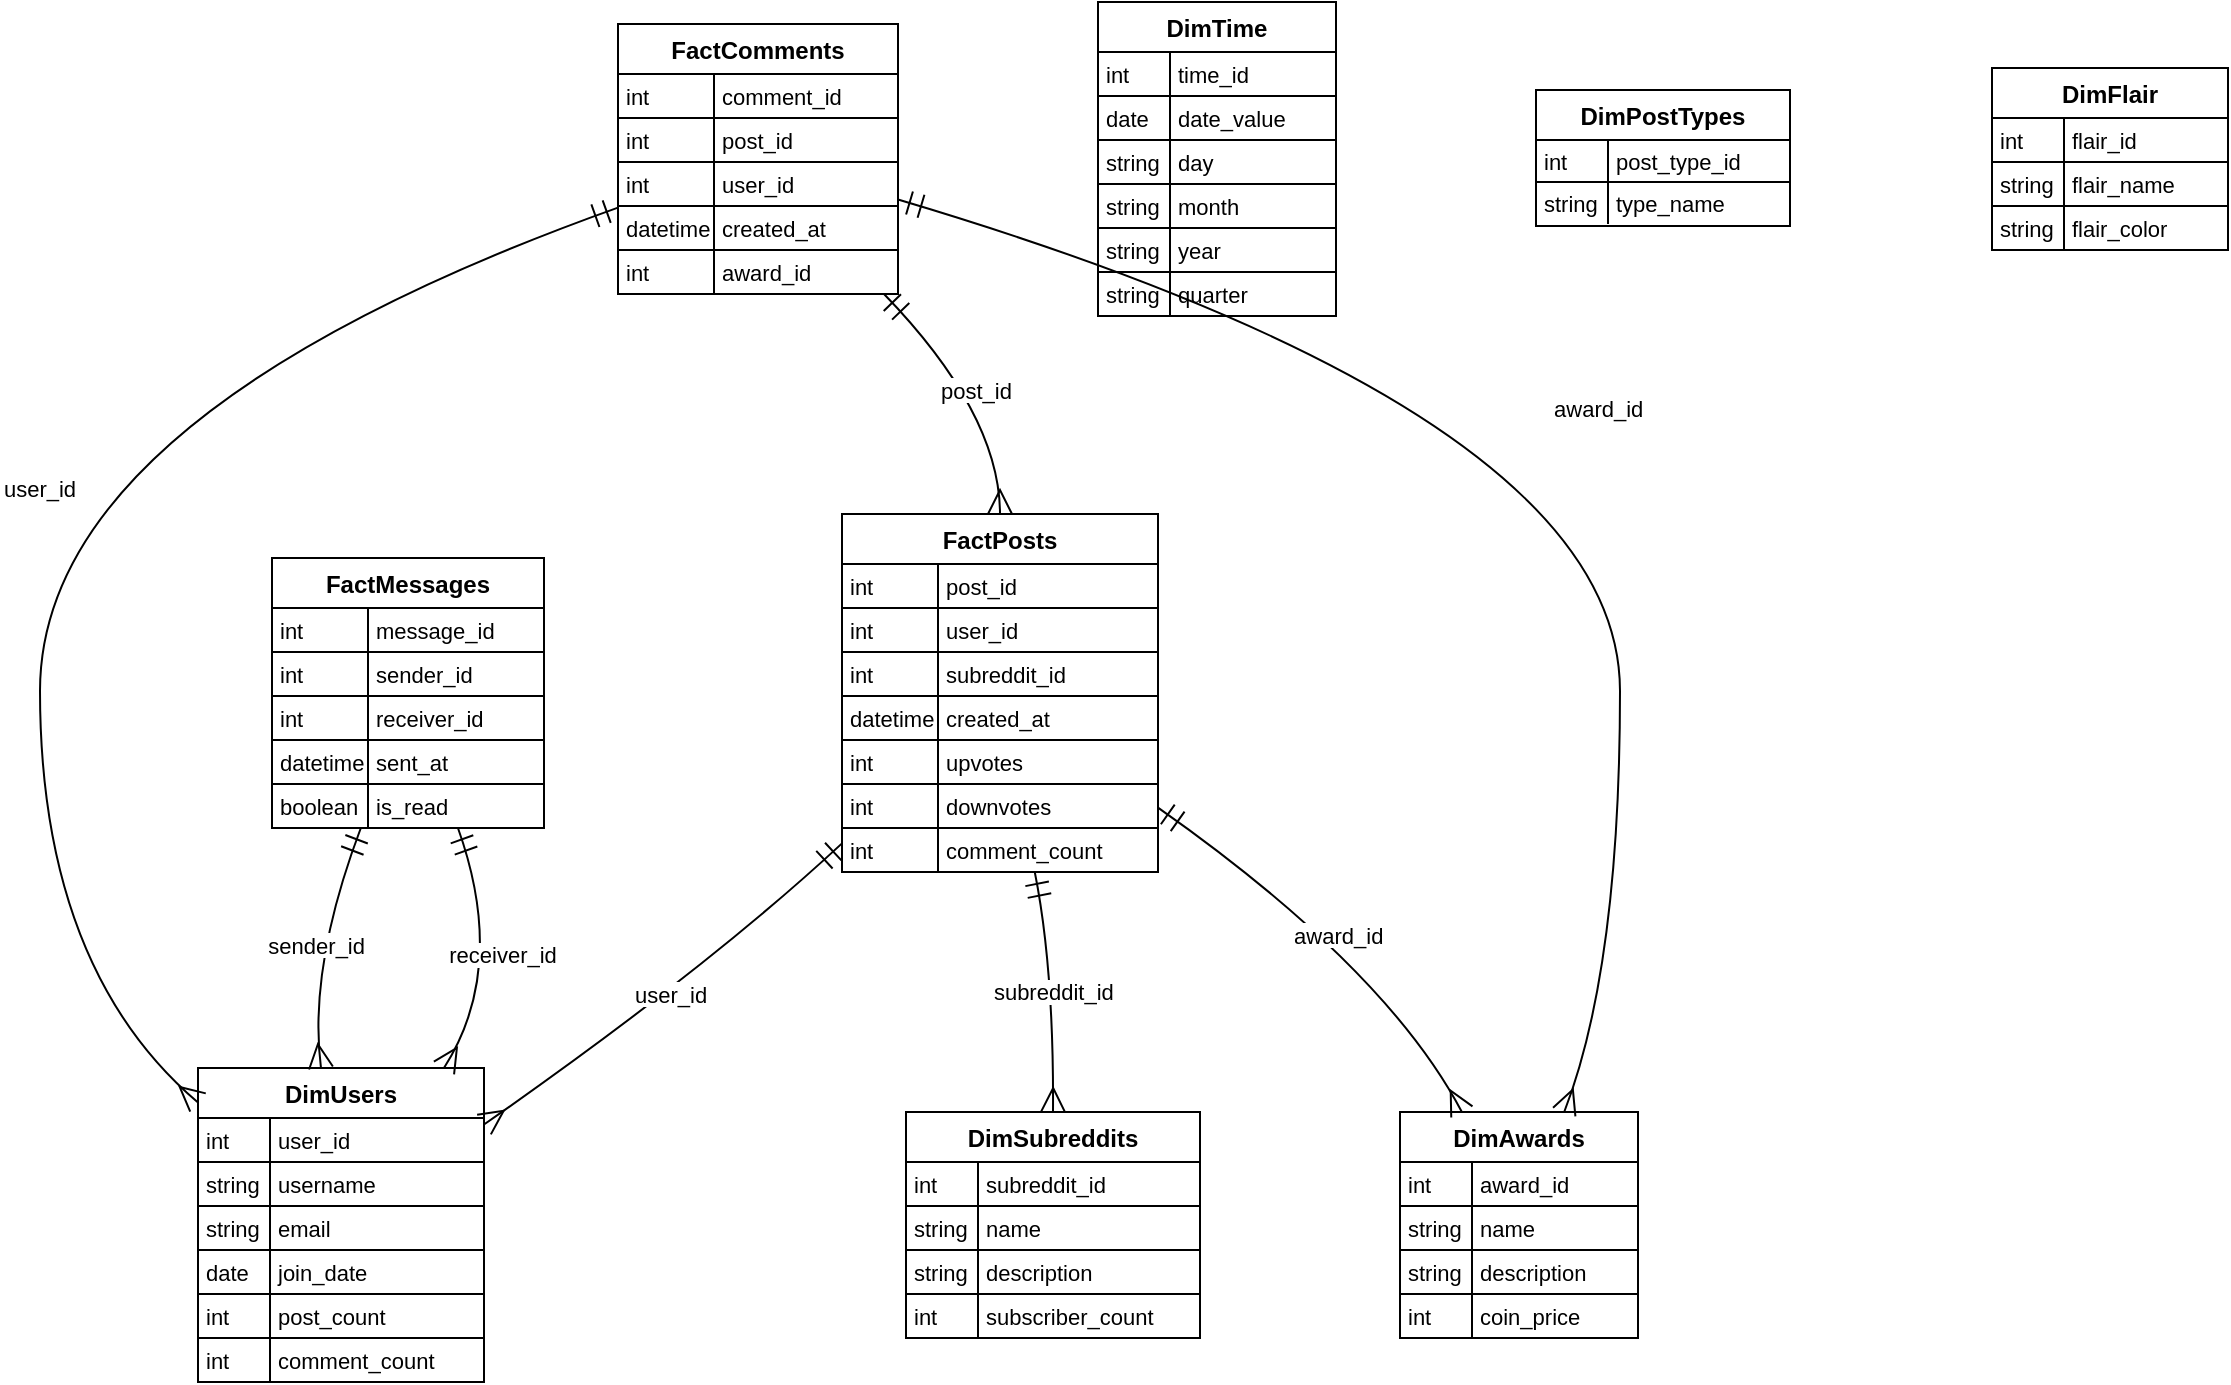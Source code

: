 <mxfile version="24.7.17">
  <diagram name="Page-1" id="fTfZaMciG06bFJsiuwcQ">
    <mxGraphModel dx="2238" dy="1005" grid="1" gridSize="10" guides="1" tooltips="1" connect="1" arrows="1" fold="1" page="1" pageScale="1" pageWidth="850" pageHeight="1100" math="0" shadow="0">
      <root>
        <mxCell id="0" />
        <mxCell id="1" parent="0" />
        <mxCell id="lWV6CRHEqDXHxuD6eHE_-103" value="FactPosts" style="shape=table;startSize=25;container=1;collapsible=0;childLayout=tableLayout;fixedRows=1;rowLines=1;fontStyle=1;align=center;resizeLast=1;" parent="1" vertex="1">
          <mxGeometry x="421" y="276" width="158" height="179" as="geometry" />
        </mxCell>
        <mxCell id="lWV6CRHEqDXHxuD6eHE_-104" style="shape=tableRow;horizontal=0;startSize=0;swimlaneHead=0;swimlaneBody=0;fillColor=none;collapsible=0;dropTarget=0;points=[[0,0.5],[1,0.5]];portConstraint=eastwest;top=0;left=0;right=0;bottom=0;" parent="lWV6CRHEqDXHxuD6eHE_-103" vertex="1">
          <mxGeometry y="25" width="158" height="22" as="geometry" />
        </mxCell>
        <mxCell id="lWV6CRHEqDXHxuD6eHE_-105" value="int" style="shape=partialRectangle;connectable=0;fillColor=none;top=0;left=0;bottom=0;right=0;align=left;spacingLeft=2;overflow=hidden;fontSize=11;" parent="lWV6CRHEqDXHxuD6eHE_-104" vertex="1">
          <mxGeometry width="48" height="22" as="geometry">
            <mxRectangle width="48" height="22" as="alternateBounds" />
          </mxGeometry>
        </mxCell>
        <mxCell id="lWV6CRHEqDXHxuD6eHE_-106" value="post_id" style="shape=partialRectangle;connectable=0;fillColor=none;top=0;left=0;bottom=0;right=0;align=left;spacingLeft=2;overflow=hidden;fontSize=11;" parent="lWV6CRHEqDXHxuD6eHE_-104" vertex="1">
          <mxGeometry x="48" width="110" height="22" as="geometry">
            <mxRectangle width="110" height="22" as="alternateBounds" />
          </mxGeometry>
        </mxCell>
        <mxCell id="lWV6CRHEqDXHxuD6eHE_-107" style="shape=tableRow;horizontal=0;startSize=0;swimlaneHead=0;swimlaneBody=0;fillColor=none;collapsible=0;dropTarget=0;points=[[0,0.5],[1,0.5]];portConstraint=eastwest;top=0;left=0;right=0;bottom=0;" parent="lWV6CRHEqDXHxuD6eHE_-103" vertex="1">
          <mxGeometry y="47" width="158" height="22" as="geometry" />
        </mxCell>
        <mxCell id="lWV6CRHEqDXHxuD6eHE_-108" value="int" style="shape=partialRectangle;connectable=0;fillColor=none;top=0;left=0;bottom=0;right=0;align=left;spacingLeft=2;overflow=hidden;fontSize=11;" parent="lWV6CRHEqDXHxuD6eHE_-107" vertex="1">
          <mxGeometry width="48" height="22" as="geometry">
            <mxRectangle width="48" height="22" as="alternateBounds" />
          </mxGeometry>
        </mxCell>
        <mxCell id="lWV6CRHEqDXHxuD6eHE_-109" value="user_id" style="shape=partialRectangle;connectable=0;fillColor=none;top=0;left=0;bottom=0;right=0;align=left;spacingLeft=2;overflow=hidden;fontSize=11;" parent="lWV6CRHEqDXHxuD6eHE_-107" vertex="1">
          <mxGeometry x="48" width="110" height="22" as="geometry">
            <mxRectangle width="110" height="22" as="alternateBounds" />
          </mxGeometry>
        </mxCell>
        <mxCell id="lWV6CRHEqDXHxuD6eHE_-110" style="shape=tableRow;horizontal=0;startSize=0;swimlaneHead=0;swimlaneBody=0;fillColor=none;collapsible=0;dropTarget=0;points=[[0,0.5],[1,0.5]];portConstraint=eastwest;top=0;left=0;right=0;bottom=0;" parent="lWV6CRHEqDXHxuD6eHE_-103" vertex="1">
          <mxGeometry y="69" width="158" height="22" as="geometry" />
        </mxCell>
        <mxCell id="lWV6CRHEqDXHxuD6eHE_-111" value="int" style="shape=partialRectangle;connectable=0;fillColor=none;top=0;left=0;bottom=0;right=0;align=left;spacingLeft=2;overflow=hidden;fontSize=11;" parent="lWV6CRHEqDXHxuD6eHE_-110" vertex="1">
          <mxGeometry width="48" height="22" as="geometry">
            <mxRectangle width="48" height="22" as="alternateBounds" />
          </mxGeometry>
        </mxCell>
        <mxCell id="lWV6CRHEqDXHxuD6eHE_-112" value="subreddit_id" style="shape=partialRectangle;connectable=0;fillColor=none;top=0;left=0;bottom=0;right=0;align=left;spacingLeft=2;overflow=hidden;fontSize=11;" parent="lWV6CRHEqDXHxuD6eHE_-110" vertex="1">
          <mxGeometry x="48" width="110" height="22" as="geometry">
            <mxRectangle width="110" height="22" as="alternateBounds" />
          </mxGeometry>
        </mxCell>
        <mxCell id="lWV6CRHEqDXHxuD6eHE_-113" style="shape=tableRow;horizontal=0;startSize=0;swimlaneHead=0;swimlaneBody=0;fillColor=none;collapsible=0;dropTarget=0;points=[[0,0.5],[1,0.5]];portConstraint=eastwest;top=0;left=0;right=0;bottom=0;" parent="lWV6CRHEqDXHxuD6eHE_-103" vertex="1">
          <mxGeometry y="91" width="158" height="22" as="geometry" />
        </mxCell>
        <mxCell id="lWV6CRHEqDXHxuD6eHE_-114" value="datetime" style="shape=partialRectangle;connectable=0;fillColor=none;top=0;left=0;bottom=0;right=0;align=left;spacingLeft=2;overflow=hidden;fontSize=11;" parent="lWV6CRHEqDXHxuD6eHE_-113" vertex="1">
          <mxGeometry width="48" height="22" as="geometry">
            <mxRectangle width="48" height="22" as="alternateBounds" />
          </mxGeometry>
        </mxCell>
        <mxCell id="lWV6CRHEqDXHxuD6eHE_-115" value="created_at" style="shape=partialRectangle;connectable=0;fillColor=none;top=0;left=0;bottom=0;right=0;align=left;spacingLeft=2;overflow=hidden;fontSize=11;" parent="lWV6CRHEqDXHxuD6eHE_-113" vertex="1">
          <mxGeometry x="48" width="110" height="22" as="geometry">
            <mxRectangle width="110" height="22" as="alternateBounds" />
          </mxGeometry>
        </mxCell>
        <mxCell id="lWV6CRHEqDXHxuD6eHE_-116" style="shape=tableRow;horizontal=0;startSize=0;swimlaneHead=0;swimlaneBody=0;fillColor=none;collapsible=0;dropTarget=0;points=[[0,0.5],[1,0.5]];portConstraint=eastwest;top=0;left=0;right=0;bottom=0;" parent="lWV6CRHEqDXHxuD6eHE_-103" vertex="1">
          <mxGeometry y="113" width="158" height="22" as="geometry" />
        </mxCell>
        <mxCell id="lWV6CRHEqDXHxuD6eHE_-117" value="int" style="shape=partialRectangle;connectable=0;fillColor=none;top=0;left=0;bottom=0;right=0;align=left;spacingLeft=2;overflow=hidden;fontSize=11;" parent="lWV6CRHEqDXHxuD6eHE_-116" vertex="1">
          <mxGeometry width="48" height="22" as="geometry">
            <mxRectangle width="48" height="22" as="alternateBounds" />
          </mxGeometry>
        </mxCell>
        <mxCell id="lWV6CRHEqDXHxuD6eHE_-118" value="upvotes" style="shape=partialRectangle;connectable=0;fillColor=none;top=0;left=0;bottom=0;right=0;align=left;spacingLeft=2;overflow=hidden;fontSize=11;" parent="lWV6CRHEqDXHxuD6eHE_-116" vertex="1">
          <mxGeometry x="48" width="110" height="22" as="geometry">
            <mxRectangle width="110" height="22" as="alternateBounds" />
          </mxGeometry>
        </mxCell>
        <mxCell id="lWV6CRHEqDXHxuD6eHE_-119" style="shape=tableRow;horizontal=0;startSize=0;swimlaneHead=0;swimlaneBody=0;fillColor=none;collapsible=0;dropTarget=0;points=[[0,0.5],[1,0.5]];portConstraint=eastwest;top=0;left=0;right=0;bottom=0;" parent="lWV6CRHEqDXHxuD6eHE_-103" vertex="1">
          <mxGeometry y="135" width="158" height="22" as="geometry" />
        </mxCell>
        <mxCell id="lWV6CRHEqDXHxuD6eHE_-120" value="int" style="shape=partialRectangle;connectable=0;fillColor=none;top=0;left=0;bottom=0;right=0;align=left;spacingLeft=2;overflow=hidden;fontSize=11;" parent="lWV6CRHEqDXHxuD6eHE_-119" vertex="1">
          <mxGeometry width="48" height="22" as="geometry">
            <mxRectangle width="48" height="22" as="alternateBounds" />
          </mxGeometry>
        </mxCell>
        <mxCell id="lWV6CRHEqDXHxuD6eHE_-121" value="downvotes" style="shape=partialRectangle;connectable=0;fillColor=none;top=0;left=0;bottom=0;right=0;align=left;spacingLeft=2;overflow=hidden;fontSize=11;" parent="lWV6CRHEqDXHxuD6eHE_-119" vertex="1">
          <mxGeometry x="48" width="110" height="22" as="geometry">
            <mxRectangle width="110" height="22" as="alternateBounds" />
          </mxGeometry>
        </mxCell>
        <mxCell id="lWV6CRHEqDXHxuD6eHE_-122" style="shape=tableRow;horizontal=0;startSize=0;swimlaneHead=0;swimlaneBody=0;fillColor=none;collapsible=0;dropTarget=0;points=[[0,0.5],[1,0.5]];portConstraint=eastwest;top=0;left=0;right=0;bottom=0;" parent="lWV6CRHEqDXHxuD6eHE_-103" vertex="1">
          <mxGeometry y="157" width="158" height="22" as="geometry" />
        </mxCell>
        <mxCell id="lWV6CRHEqDXHxuD6eHE_-123" value="int" style="shape=partialRectangle;connectable=0;fillColor=none;top=0;left=0;bottom=0;right=0;align=left;spacingLeft=2;overflow=hidden;fontSize=11;" parent="lWV6CRHEqDXHxuD6eHE_-122" vertex="1">
          <mxGeometry width="48" height="22" as="geometry">
            <mxRectangle width="48" height="22" as="alternateBounds" />
          </mxGeometry>
        </mxCell>
        <mxCell id="lWV6CRHEqDXHxuD6eHE_-124" value="comment_count" style="shape=partialRectangle;connectable=0;fillColor=none;top=0;left=0;bottom=0;right=0;align=left;spacingLeft=2;overflow=hidden;fontSize=11;" parent="lWV6CRHEqDXHxuD6eHE_-122" vertex="1">
          <mxGeometry x="48" width="110" height="22" as="geometry">
            <mxRectangle width="110" height="22" as="alternateBounds" />
          </mxGeometry>
        </mxCell>
        <mxCell id="lWV6CRHEqDXHxuD6eHE_-125" value="DimUsers" style="shape=table;startSize=25;container=1;collapsible=0;childLayout=tableLayout;fixedRows=1;rowLines=1;fontStyle=1;align=center;resizeLast=1;" parent="1" vertex="1">
          <mxGeometry x="99" y="553" width="143" height="157" as="geometry" />
        </mxCell>
        <mxCell id="lWV6CRHEqDXHxuD6eHE_-126" style="shape=tableRow;horizontal=0;startSize=0;swimlaneHead=0;swimlaneBody=0;fillColor=none;collapsible=0;dropTarget=0;points=[[0,0.5],[1,0.5]];portConstraint=eastwest;top=0;left=0;right=0;bottom=0;" parent="lWV6CRHEqDXHxuD6eHE_-125" vertex="1">
          <mxGeometry y="25" width="143" height="22" as="geometry" />
        </mxCell>
        <mxCell id="lWV6CRHEqDXHxuD6eHE_-127" value="int" style="shape=partialRectangle;connectable=0;fillColor=none;top=0;left=0;bottom=0;right=0;align=left;spacingLeft=2;overflow=hidden;fontSize=11;" parent="lWV6CRHEqDXHxuD6eHE_-126" vertex="1">
          <mxGeometry width="36" height="22" as="geometry">
            <mxRectangle width="36" height="22" as="alternateBounds" />
          </mxGeometry>
        </mxCell>
        <mxCell id="lWV6CRHEqDXHxuD6eHE_-128" value="user_id" style="shape=partialRectangle;connectable=0;fillColor=none;top=0;left=0;bottom=0;right=0;align=left;spacingLeft=2;overflow=hidden;fontSize=11;" parent="lWV6CRHEqDXHxuD6eHE_-126" vertex="1">
          <mxGeometry x="36" width="107" height="22" as="geometry">
            <mxRectangle width="107" height="22" as="alternateBounds" />
          </mxGeometry>
        </mxCell>
        <mxCell id="lWV6CRHEqDXHxuD6eHE_-129" style="shape=tableRow;horizontal=0;startSize=0;swimlaneHead=0;swimlaneBody=0;fillColor=none;collapsible=0;dropTarget=0;points=[[0,0.5],[1,0.5]];portConstraint=eastwest;top=0;left=0;right=0;bottom=0;" parent="lWV6CRHEqDXHxuD6eHE_-125" vertex="1">
          <mxGeometry y="47" width="143" height="22" as="geometry" />
        </mxCell>
        <mxCell id="lWV6CRHEqDXHxuD6eHE_-130" value="string" style="shape=partialRectangle;connectable=0;fillColor=none;top=0;left=0;bottom=0;right=0;align=left;spacingLeft=2;overflow=hidden;fontSize=11;" parent="lWV6CRHEqDXHxuD6eHE_-129" vertex="1">
          <mxGeometry width="36" height="22" as="geometry">
            <mxRectangle width="36" height="22" as="alternateBounds" />
          </mxGeometry>
        </mxCell>
        <mxCell id="lWV6CRHEqDXHxuD6eHE_-131" value="username" style="shape=partialRectangle;connectable=0;fillColor=none;top=0;left=0;bottom=0;right=0;align=left;spacingLeft=2;overflow=hidden;fontSize=11;" parent="lWV6CRHEqDXHxuD6eHE_-129" vertex="1">
          <mxGeometry x="36" width="107" height="22" as="geometry">
            <mxRectangle width="107" height="22" as="alternateBounds" />
          </mxGeometry>
        </mxCell>
        <mxCell id="lWV6CRHEqDXHxuD6eHE_-132" style="shape=tableRow;horizontal=0;startSize=0;swimlaneHead=0;swimlaneBody=0;fillColor=none;collapsible=0;dropTarget=0;points=[[0,0.5],[1,0.5]];portConstraint=eastwest;top=0;left=0;right=0;bottom=0;" parent="lWV6CRHEqDXHxuD6eHE_-125" vertex="1">
          <mxGeometry y="69" width="143" height="22" as="geometry" />
        </mxCell>
        <mxCell id="lWV6CRHEqDXHxuD6eHE_-133" value="string" style="shape=partialRectangle;connectable=0;fillColor=none;top=0;left=0;bottom=0;right=0;align=left;spacingLeft=2;overflow=hidden;fontSize=11;" parent="lWV6CRHEqDXHxuD6eHE_-132" vertex="1">
          <mxGeometry width="36" height="22" as="geometry">
            <mxRectangle width="36" height="22" as="alternateBounds" />
          </mxGeometry>
        </mxCell>
        <mxCell id="lWV6CRHEqDXHxuD6eHE_-134" value="email" style="shape=partialRectangle;connectable=0;fillColor=none;top=0;left=0;bottom=0;right=0;align=left;spacingLeft=2;overflow=hidden;fontSize=11;" parent="lWV6CRHEqDXHxuD6eHE_-132" vertex="1">
          <mxGeometry x="36" width="107" height="22" as="geometry">
            <mxRectangle width="107" height="22" as="alternateBounds" />
          </mxGeometry>
        </mxCell>
        <mxCell id="lWV6CRHEqDXHxuD6eHE_-135" style="shape=tableRow;horizontal=0;startSize=0;swimlaneHead=0;swimlaneBody=0;fillColor=none;collapsible=0;dropTarget=0;points=[[0,0.5],[1,0.5]];portConstraint=eastwest;top=0;left=0;right=0;bottom=0;" parent="lWV6CRHEqDXHxuD6eHE_-125" vertex="1">
          <mxGeometry y="91" width="143" height="22" as="geometry" />
        </mxCell>
        <mxCell id="lWV6CRHEqDXHxuD6eHE_-136" value="date" style="shape=partialRectangle;connectable=0;fillColor=none;top=0;left=0;bottom=0;right=0;align=left;spacingLeft=2;overflow=hidden;fontSize=11;" parent="lWV6CRHEqDXHxuD6eHE_-135" vertex="1">
          <mxGeometry width="36" height="22" as="geometry">
            <mxRectangle width="36" height="22" as="alternateBounds" />
          </mxGeometry>
        </mxCell>
        <mxCell id="lWV6CRHEqDXHxuD6eHE_-137" value="join_date" style="shape=partialRectangle;connectable=0;fillColor=none;top=0;left=0;bottom=0;right=0;align=left;spacingLeft=2;overflow=hidden;fontSize=11;" parent="lWV6CRHEqDXHxuD6eHE_-135" vertex="1">
          <mxGeometry x="36" width="107" height="22" as="geometry">
            <mxRectangle width="107" height="22" as="alternateBounds" />
          </mxGeometry>
        </mxCell>
        <mxCell id="lWV6CRHEqDXHxuD6eHE_-138" style="shape=tableRow;horizontal=0;startSize=0;swimlaneHead=0;swimlaneBody=0;fillColor=none;collapsible=0;dropTarget=0;points=[[0,0.5],[1,0.5]];portConstraint=eastwest;top=0;left=0;right=0;bottom=0;" parent="lWV6CRHEqDXHxuD6eHE_-125" vertex="1">
          <mxGeometry y="113" width="143" height="22" as="geometry" />
        </mxCell>
        <mxCell id="lWV6CRHEqDXHxuD6eHE_-139" value="int" style="shape=partialRectangle;connectable=0;fillColor=none;top=0;left=0;bottom=0;right=0;align=left;spacingLeft=2;overflow=hidden;fontSize=11;" parent="lWV6CRHEqDXHxuD6eHE_-138" vertex="1">
          <mxGeometry width="36" height="22" as="geometry">
            <mxRectangle width="36" height="22" as="alternateBounds" />
          </mxGeometry>
        </mxCell>
        <mxCell id="lWV6CRHEqDXHxuD6eHE_-140" value="post_count" style="shape=partialRectangle;connectable=0;fillColor=none;top=0;left=0;bottom=0;right=0;align=left;spacingLeft=2;overflow=hidden;fontSize=11;" parent="lWV6CRHEqDXHxuD6eHE_-138" vertex="1">
          <mxGeometry x="36" width="107" height="22" as="geometry">
            <mxRectangle width="107" height="22" as="alternateBounds" />
          </mxGeometry>
        </mxCell>
        <mxCell id="lWV6CRHEqDXHxuD6eHE_-141" style="shape=tableRow;horizontal=0;startSize=0;swimlaneHead=0;swimlaneBody=0;fillColor=none;collapsible=0;dropTarget=0;points=[[0,0.5],[1,0.5]];portConstraint=eastwest;top=0;left=0;right=0;bottom=0;" parent="lWV6CRHEqDXHxuD6eHE_-125" vertex="1">
          <mxGeometry y="135" width="143" height="22" as="geometry" />
        </mxCell>
        <mxCell id="lWV6CRHEqDXHxuD6eHE_-142" value="int" style="shape=partialRectangle;connectable=0;fillColor=none;top=0;left=0;bottom=0;right=0;align=left;spacingLeft=2;overflow=hidden;fontSize=11;" parent="lWV6CRHEqDXHxuD6eHE_-141" vertex="1">
          <mxGeometry width="36" height="22" as="geometry">
            <mxRectangle width="36" height="22" as="alternateBounds" />
          </mxGeometry>
        </mxCell>
        <mxCell id="lWV6CRHEqDXHxuD6eHE_-143" value="comment_count" style="shape=partialRectangle;connectable=0;fillColor=none;top=0;left=0;bottom=0;right=0;align=left;spacingLeft=2;overflow=hidden;fontSize=11;" parent="lWV6CRHEqDXHxuD6eHE_-141" vertex="1">
          <mxGeometry x="36" width="107" height="22" as="geometry">
            <mxRectangle width="107" height="22" as="alternateBounds" />
          </mxGeometry>
        </mxCell>
        <mxCell id="lWV6CRHEqDXHxuD6eHE_-144" value="DimSubreddits" style="shape=table;startSize=25;container=1;collapsible=0;childLayout=tableLayout;fixedRows=1;rowLines=1;fontStyle=1;align=center;resizeLast=1;" parent="1" vertex="1">
          <mxGeometry x="453" y="575" width="147" height="113" as="geometry" />
        </mxCell>
        <mxCell id="lWV6CRHEqDXHxuD6eHE_-145" style="shape=tableRow;horizontal=0;startSize=0;swimlaneHead=0;swimlaneBody=0;fillColor=none;collapsible=0;dropTarget=0;points=[[0,0.5],[1,0.5]];portConstraint=eastwest;top=0;left=0;right=0;bottom=0;" parent="lWV6CRHEqDXHxuD6eHE_-144" vertex="1">
          <mxGeometry y="25" width="147" height="22" as="geometry" />
        </mxCell>
        <mxCell id="lWV6CRHEqDXHxuD6eHE_-146" value="int" style="shape=partialRectangle;connectable=0;fillColor=none;top=0;left=0;bottom=0;right=0;align=left;spacingLeft=2;overflow=hidden;fontSize=11;" parent="lWV6CRHEqDXHxuD6eHE_-145" vertex="1">
          <mxGeometry width="36" height="22" as="geometry">
            <mxRectangle width="36" height="22" as="alternateBounds" />
          </mxGeometry>
        </mxCell>
        <mxCell id="lWV6CRHEqDXHxuD6eHE_-147" value="subreddit_id" style="shape=partialRectangle;connectable=0;fillColor=none;top=0;left=0;bottom=0;right=0;align=left;spacingLeft=2;overflow=hidden;fontSize=11;" parent="lWV6CRHEqDXHxuD6eHE_-145" vertex="1">
          <mxGeometry x="36" width="111" height="22" as="geometry">
            <mxRectangle width="111" height="22" as="alternateBounds" />
          </mxGeometry>
        </mxCell>
        <mxCell id="lWV6CRHEqDXHxuD6eHE_-148" style="shape=tableRow;horizontal=0;startSize=0;swimlaneHead=0;swimlaneBody=0;fillColor=none;collapsible=0;dropTarget=0;points=[[0,0.5],[1,0.5]];portConstraint=eastwest;top=0;left=0;right=0;bottom=0;" parent="lWV6CRHEqDXHxuD6eHE_-144" vertex="1">
          <mxGeometry y="47" width="147" height="22" as="geometry" />
        </mxCell>
        <mxCell id="lWV6CRHEqDXHxuD6eHE_-149" value="string" style="shape=partialRectangle;connectable=0;fillColor=none;top=0;left=0;bottom=0;right=0;align=left;spacingLeft=2;overflow=hidden;fontSize=11;" parent="lWV6CRHEqDXHxuD6eHE_-148" vertex="1">
          <mxGeometry width="36" height="22" as="geometry">
            <mxRectangle width="36" height="22" as="alternateBounds" />
          </mxGeometry>
        </mxCell>
        <mxCell id="lWV6CRHEqDXHxuD6eHE_-150" value="name" style="shape=partialRectangle;connectable=0;fillColor=none;top=0;left=0;bottom=0;right=0;align=left;spacingLeft=2;overflow=hidden;fontSize=11;" parent="lWV6CRHEqDXHxuD6eHE_-148" vertex="1">
          <mxGeometry x="36" width="111" height="22" as="geometry">
            <mxRectangle width="111" height="22" as="alternateBounds" />
          </mxGeometry>
        </mxCell>
        <mxCell id="lWV6CRHEqDXHxuD6eHE_-151" style="shape=tableRow;horizontal=0;startSize=0;swimlaneHead=0;swimlaneBody=0;fillColor=none;collapsible=0;dropTarget=0;points=[[0,0.5],[1,0.5]];portConstraint=eastwest;top=0;left=0;right=0;bottom=0;" parent="lWV6CRHEqDXHxuD6eHE_-144" vertex="1">
          <mxGeometry y="69" width="147" height="22" as="geometry" />
        </mxCell>
        <mxCell id="lWV6CRHEqDXHxuD6eHE_-152" value="string" style="shape=partialRectangle;connectable=0;fillColor=none;top=0;left=0;bottom=0;right=0;align=left;spacingLeft=2;overflow=hidden;fontSize=11;" parent="lWV6CRHEqDXHxuD6eHE_-151" vertex="1">
          <mxGeometry width="36" height="22" as="geometry">
            <mxRectangle width="36" height="22" as="alternateBounds" />
          </mxGeometry>
        </mxCell>
        <mxCell id="lWV6CRHEqDXHxuD6eHE_-153" value="description" style="shape=partialRectangle;connectable=0;fillColor=none;top=0;left=0;bottom=0;right=0;align=left;spacingLeft=2;overflow=hidden;fontSize=11;" parent="lWV6CRHEqDXHxuD6eHE_-151" vertex="1">
          <mxGeometry x="36" width="111" height="22" as="geometry">
            <mxRectangle width="111" height="22" as="alternateBounds" />
          </mxGeometry>
        </mxCell>
        <mxCell id="lWV6CRHEqDXHxuD6eHE_-154" style="shape=tableRow;horizontal=0;startSize=0;swimlaneHead=0;swimlaneBody=0;fillColor=none;collapsible=0;dropTarget=0;points=[[0,0.5],[1,0.5]];portConstraint=eastwest;top=0;left=0;right=0;bottom=0;" parent="lWV6CRHEqDXHxuD6eHE_-144" vertex="1">
          <mxGeometry y="91" width="147" height="22" as="geometry" />
        </mxCell>
        <mxCell id="lWV6CRHEqDXHxuD6eHE_-155" value="int" style="shape=partialRectangle;connectable=0;fillColor=none;top=0;left=0;bottom=0;right=0;align=left;spacingLeft=2;overflow=hidden;fontSize=11;" parent="lWV6CRHEqDXHxuD6eHE_-154" vertex="1">
          <mxGeometry width="36" height="22" as="geometry">
            <mxRectangle width="36" height="22" as="alternateBounds" />
          </mxGeometry>
        </mxCell>
        <mxCell id="lWV6CRHEqDXHxuD6eHE_-156" value="subscriber_count" style="shape=partialRectangle;connectable=0;fillColor=none;top=0;left=0;bottom=0;right=0;align=left;spacingLeft=2;overflow=hidden;fontSize=11;" parent="lWV6CRHEqDXHxuD6eHE_-154" vertex="1">
          <mxGeometry x="36" width="111" height="22" as="geometry">
            <mxRectangle width="111" height="22" as="alternateBounds" />
          </mxGeometry>
        </mxCell>
        <mxCell id="lWV6CRHEqDXHxuD6eHE_-157" value="FactComments" style="shape=table;startSize=25;container=1;collapsible=0;childLayout=tableLayout;fixedRows=1;rowLines=1;fontStyle=1;align=center;resizeLast=1;" parent="1" vertex="1">
          <mxGeometry x="309" y="31" width="140" height="135" as="geometry" />
        </mxCell>
        <mxCell id="lWV6CRHEqDXHxuD6eHE_-158" style="shape=tableRow;horizontal=0;startSize=0;swimlaneHead=0;swimlaneBody=0;fillColor=none;collapsible=0;dropTarget=0;points=[[0,0.5],[1,0.5]];portConstraint=eastwest;top=0;left=0;right=0;bottom=0;" parent="lWV6CRHEqDXHxuD6eHE_-157" vertex="1">
          <mxGeometry y="25" width="140" height="22" as="geometry" />
        </mxCell>
        <mxCell id="lWV6CRHEqDXHxuD6eHE_-159" value="int" style="shape=partialRectangle;connectable=0;fillColor=none;top=0;left=0;bottom=0;right=0;align=left;spacingLeft=2;overflow=hidden;fontSize=11;" parent="lWV6CRHEqDXHxuD6eHE_-158" vertex="1">
          <mxGeometry width="48" height="22" as="geometry">
            <mxRectangle width="48" height="22" as="alternateBounds" />
          </mxGeometry>
        </mxCell>
        <mxCell id="lWV6CRHEqDXHxuD6eHE_-160" value="comment_id" style="shape=partialRectangle;connectable=0;fillColor=none;top=0;left=0;bottom=0;right=0;align=left;spacingLeft=2;overflow=hidden;fontSize=11;" parent="lWV6CRHEqDXHxuD6eHE_-158" vertex="1">
          <mxGeometry x="48" width="92" height="22" as="geometry">
            <mxRectangle width="92" height="22" as="alternateBounds" />
          </mxGeometry>
        </mxCell>
        <mxCell id="lWV6CRHEqDXHxuD6eHE_-161" style="shape=tableRow;horizontal=0;startSize=0;swimlaneHead=0;swimlaneBody=0;fillColor=none;collapsible=0;dropTarget=0;points=[[0,0.5],[1,0.5]];portConstraint=eastwest;top=0;left=0;right=0;bottom=0;" parent="lWV6CRHEqDXHxuD6eHE_-157" vertex="1">
          <mxGeometry y="47" width="140" height="22" as="geometry" />
        </mxCell>
        <mxCell id="lWV6CRHEqDXHxuD6eHE_-162" value="int" style="shape=partialRectangle;connectable=0;fillColor=none;top=0;left=0;bottom=0;right=0;align=left;spacingLeft=2;overflow=hidden;fontSize=11;" parent="lWV6CRHEqDXHxuD6eHE_-161" vertex="1">
          <mxGeometry width="48" height="22" as="geometry">
            <mxRectangle width="48" height="22" as="alternateBounds" />
          </mxGeometry>
        </mxCell>
        <mxCell id="lWV6CRHEqDXHxuD6eHE_-163" value="post_id" style="shape=partialRectangle;connectable=0;fillColor=none;top=0;left=0;bottom=0;right=0;align=left;spacingLeft=2;overflow=hidden;fontSize=11;" parent="lWV6CRHEqDXHxuD6eHE_-161" vertex="1">
          <mxGeometry x="48" width="92" height="22" as="geometry">
            <mxRectangle width="92" height="22" as="alternateBounds" />
          </mxGeometry>
        </mxCell>
        <mxCell id="lWV6CRHEqDXHxuD6eHE_-164" style="shape=tableRow;horizontal=0;startSize=0;swimlaneHead=0;swimlaneBody=0;fillColor=none;collapsible=0;dropTarget=0;points=[[0,0.5],[1,0.5]];portConstraint=eastwest;top=0;left=0;right=0;bottom=0;" parent="lWV6CRHEqDXHxuD6eHE_-157" vertex="1">
          <mxGeometry y="69" width="140" height="22" as="geometry" />
        </mxCell>
        <mxCell id="lWV6CRHEqDXHxuD6eHE_-165" value="int" style="shape=partialRectangle;connectable=0;fillColor=none;top=0;left=0;bottom=0;right=0;align=left;spacingLeft=2;overflow=hidden;fontSize=11;" parent="lWV6CRHEqDXHxuD6eHE_-164" vertex="1">
          <mxGeometry width="48" height="22" as="geometry">
            <mxRectangle width="48" height="22" as="alternateBounds" />
          </mxGeometry>
        </mxCell>
        <mxCell id="lWV6CRHEqDXHxuD6eHE_-166" value="user_id" style="shape=partialRectangle;connectable=0;fillColor=none;top=0;left=0;bottom=0;right=0;align=left;spacingLeft=2;overflow=hidden;fontSize=11;" parent="lWV6CRHEqDXHxuD6eHE_-164" vertex="1">
          <mxGeometry x="48" width="92" height="22" as="geometry">
            <mxRectangle width="92" height="22" as="alternateBounds" />
          </mxGeometry>
        </mxCell>
        <mxCell id="lWV6CRHEqDXHxuD6eHE_-167" style="shape=tableRow;horizontal=0;startSize=0;swimlaneHead=0;swimlaneBody=0;fillColor=none;collapsible=0;dropTarget=0;points=[[0,0.5],[1,0.5]];portConstraint=eastwest;top=0;left=0;right=0;bottom=0;" parent="lWV6CRHEqDXHxuD6eHE_-157" vertex="1">
          <mxGeometry y="91" width="140" height="22" as="geometry" />
        </mxCell>
        <mxCell id="lWV6CRHEqDXHxuD6eHE_-168" value="datetime" style="shape=partialRectangle;connectable=0;fillColor=none;top=0;left=0;bottom=0;right=0;align=left;spacingLeft=2;overflow=hidden;fontSize=11;" parent="lWV6CRHEqDXHxuD6eHE_-167" vertex="1">
          <mxGeometry width="48" height="22" as="geometry">
            <mxRectangle width="48" height="22" as="alternateBounds" />
          </mxGeometry>
        </mxCell>
        <mxCell id="lWV6CRHEqDXHxuD6eHE_-169" value="created_at" style="shape=partialRectangle;connectable=0;fillColor=none;top=0;left=0;bottom=0;right=0;align=left;spacingLeft=2;overflow=hidden;fontSize=11;" parent="lWV6CRHEqDXHxuD6eHE_-167" vertex="1">
          <mxGeometry x="48" width="92" height="22" as="geometry">
            <mxRectangle width="92" height="22" as="alternateBounds" />
          </mxGeometry>
        </mxCell>
        <mxCell id="lWV6CRHEqDXHxuD6eHE_-170" style="shape=tableRow;horizontal=0;startSize=0;swimlaneHead=0;swimlaneBody=0;fillColor=none;collapsible=0;dropTarget=0;points=[[0,0.5],[1,0.5]];portConstraint=eastwest;top=0;left=0;right=0;bottom=0;" parent="lWV6CRHEqDXHxuD6eHE_-157" vertex="1">
          <mxGeometry y="113" width="140" height="22" as="geometry" />
        </mxCell>
        <mxCell id="lWV6CRHEqDXHxuD6eHE_-171" value="int" style="shape=partialRectangle;connectable=0;fillColor=none;top=0;left=0;bottom=0;right=0;align=left;spacingLeft=2;overflow=hidden;fontSize=11;" parent="lWV6CRHEqDXHxuD6eHE_-170" vertex="1">
          <mxGeometry width="48" height="22" as="geometry">
            <mxRectangle width="48" height="22" as="alternateBounds" />
          </mxGeometry>
        </mxCell>
        <mxCell id="lWV6CRHEqDXHxuD6eHE_-172" value="award_id" style="shape=partialRectangle;connectable=0;fillColor=none;top=0;left=0;bottom=0;right=0;align=left;spacingLeft=2;overflow=hidden;fontSize=11;" parent="lWV6CRHEqDXHxuD6eHE_-170" vertex="1">
          <mxGeometry x="48" width="92" height="22" as="geometry">
            <mxRectangle width="92" height="22" as="alternateBounds" />
          </mxGeometry>
        </mxCell>
        <mxCell id="lWV6CRHEqDXHxuD6eHE_-173" value="FactMessages" style="shape=table;startSize=25;container=1;collapsible=0;childLayout=tableLayout;fixedRows=1;rowLines=1;fontStyle=1;align=center;resizeLast=1;" parent="1" vertex="1">
          <mxGeometry x="136" y="298" width="136" height="135" as="geometry" />
        </mxCell>
        <mxCell id="lWV6CRHEqDXHxuD6eHE_-174" style="shape=tableRow;horizontal=0;startSize=0;swimlaneHead=0;swimlaneBody=0;fillColor=none;collapsible=0;dropTarget=0;points=[[0,0.5],[1,0.5]];portConstraint=eastwest;top=0;left=0;right=0;bottom=0;" parent="lWV6CRHEqDXHxuD6eHE_-173" vertex="1">
          <mxGeometry y="25" width="136" height="22" as="geometry" />
        </mxCell>
        <mxCell id="lWV6CRHEqDXHxuD6eHE_-175" value="int" style="shape=partialRectangle;connectable=0;fillColor=none;top=0;left=0;bottom=0;right=0;align=left;spacingLeft=2;overflow=hidden;fontSize=11;" parent="lWV6CRHEqDXHxuD6eHE_-174" vertex="1">
          <mxGeometry width="48" height="22" as="geometry">
            <mxRectangle width="48" height="22" as="alternateBounds" />
          </mxGeometry>
        </mxCell>
        <mxCell id="lWV6CRHEqDXHxuD6eHE_-176" value="message_id" style="shape=partialRectangle;connectable=0;fillColor=none;top=0;left=0;bottom=0;right=0;align=left;spacingLeft=2;overflow=hidden;fontSize=11;" parent="lWV6CRHEqDXHxuD6eHE_-174" vertex="1">
          <mxGeometry x="48" width="88" height="22" as="geometry">
            <mxRectangle width="88" height="22" as="alternateBounds" />
          </mxGeometry>
        </mxCell>
        <mxCell id="lWV6CRHEqDXHxuD6eHE_-177" style="shape=tableRow;horizontal=0;startSize=0;swimlaneHead=0;swimlaneBody=0;fillColor=none;collapsible=0;dropTarget=0;points=[[0,0.5],[1,0.5]];portConstraint=eastwest;top=0;left=0;right=0;bottom=0;" parent="lWV6CRHEqDXHxuD6eHE_-173" vertex="1">
          <mxGeometry y="47" width="136" height="22" as="geometry" />
        </mxCell>
        <mxCell id="lWV6CRHEqDXHxuD6eHE_-178" value="int" style="shape=partialRectangle;connectable=0;fillColor=none;top=0;left=0;bottom=0;right=0;align=left;spacingLeft=2;overflow=hidden;fontSize=11;" parent="lWV6CRHEqDXHxuD6eHE_-177" vertex="1">
          <mxGeometry width="48" height="22" as="geometry">
            <mxRectangle width="48" height="22" as="alternateBounds" />
          </mxGeometry>
        </mxCell>
        <mxCell id="lWV6CRHEqDXHxuD6eHE_-179" value="sender_id" style="shape=partialRectangle;connectable=0;fillColor=none;top=0;left=0;bottom=0;right=0;align=left;spacingLeft=2;overflow=hidden;fontSize=11;" parent="lWV6CRHEqDXHxuD6eHE_-177" vertex="1">
          <mxGeometry x="48" width="88" height="22" as="geometry">
            <mxRectangle width="88" height="22" as="alternateBounds" />
          </mxGeometry>
        </mxCell>
        <mxCell id="lWV6CRHEqDXHxuD6eHE_-180" style="shape=tableRow;horizontal=0;startSize=0;swimlaneHead=0;swimlaneBody=0;fillColor=none;collapsible=0;dropTarget=0;points=[[0,0.5],[1,0.5]];portConstraint=eastwest;top=0;left=0;right=0;bottom=0;" parent="lWV6CRHEqDXHxuD6eHE_-173" vertex="1">
          <mxGeometry y="69" width="136" height="22" as="geometry" />
        </mxCell>
        <mxCell id="lWV6CRHEqDXHxuD6eHE_-181" value="int" style="shape=partialRectangle;connectable=0;fillColor=none;top=0;left=0;bottom=0;right=0;align=left;spacingLeft=2;overflow=hidden;fontSize=11;" parent="lWV6CRHEqDXHxuD6eHE_-180" vertex="1">
          <mxGeometry width="48" height="22" as="geometry">
            <mxRectangle width="48" height="22" as="alternateBounds" />
          </mxGeometry>
        </mxCell>
        <mxCell id="lWV6CRHEqDXHxuD6eHE_-182" value="receiver_id" style="shape=partialRectangle;connectable=0;fillColor=none;top=0;left=0;bottom=0;right=0;align=left;spacingLeft=2;overflow=hidden;fontSize=11;" parent="lWV6CRHEqDXHxuD6eHE_-180" vertex="1">
          <mxGeometry x="48" width="88" height="22" as="geometry">
            <mxRectangle width="88" height="22" as="alternateBounds" />
          </mxGeometry>
        </mxCell>
        <mxCell id="lWV6CRHEqDXHxuD6eHE_-183" style="shape=tableRow;horizontal=0;startSize=0;swimlaneHead=0;swimlaneBody=0;fillColor=none;collapsible=0;dropTarget=0;points=[[0,0.5],[1,0.5]];portConstraint=eastwest;top=0;left=0;right=0;bottom=0;" parent="lWV6CRHEqDXHxuD6eHE_-173" vertex="1">
          <mxGeometry y="91" width="136" height="22" as="geometry" />
        </mxCell>
        <mxCell id="lWV6CRHEqDXHxuD6eHE_-184" value="datetime" style="shape=partialRectangle;connectable=0;fillColor=none;top=0;left=0;bottom=0;right=0;align=left;spacingLeft=2;overflow=hidden;fontSize=11;" parent="lWV6CRHEqDXHxuD6eHE_-183" vertex="1">
          <mxGeometry width="48" height="22" as="geometry">
            <mxRectangle width="48" height="22" as="alternateBounds" />
          </mxGeometry>
        </mxCell>
        <mxCell id="lWV6CRHEqDXHxuD6eHE_-185" value="sent_at" style="shape=partialRectangle;connectable=0;fillColor=none;top=0;left=0;bottom=0;right=0;align=left;spacingLeft=2;overflow=hidden;fontSize=11;" parent="lWV6CRHEqDXHxuD6eHE_-183" vertex="1">
          <mxGeometry x="48" width="88" height="22" as="geometry">
            <mxRectangle width="88" height="22" as="alternateBounds" />
          </mxGeometry>
        </mxCell>
        <mxCell id="lWV6CRHEqDXHxuD6eHE_-186" style="shape=tableRow;horizontal=0;startSize=0;swimlaneHead=0;swimlaneBody=0;fillColor=none;collapsible=0;dropTarget=0;points=[[0,0.5],[1,0.5]];portConstraint=eastwest;top=0;left=0;right=0;bottom=0;" parent="lWV6CRHEqDXHxuD6eHE_-173" vertex="1">
          <mxGeometry y="113" width="136" height="22" as="geometry" />
        </mxCell>
        <mxCell id="lWV6CRHEqDXHxuD6eHE_-187" value="boolean" style="shape=partialRectangle;connectable=0;fillColor=none;top=0;left=0;bottom=0;right=0;align=left;spacingLeft=2;overflow=hidden;fontSize=11;" parent="lWV6CRHEqDXHxuD6eHE_-186" vertex="1">
          <mxGeometry width="48" height="22" as="geometry">
            <mxRectangle width="48" height="22" as="alternateBounds" />
          </mxGeometry>
        </mxCell>
        <mxCell id="lWV6CRHEqDXHxuD6eHE_-188" value="is_read" style="shape=partialRectangle;connectable=0;fillColor=none;top=0;left=0;bottom=0;right=0;align=left;spacingLeft=2;overflow=hidden;fontSize=11;" parent="lWV6CRHEqDXHxuD6eHE_-186" vertex="1">
          <mxGeometry x="48" width="88" height="22" as="geometry">
            <mxRectangle width="88" height="22" as="alternateBounds" />
          </mxGeometry>
        </mxCell>
        <mxCell id="lWV6CRHEqDXHxuD6eHE_-189" value="DimAwards" style="shape=table;startSize=25;container=1;collapsible=0;childLayout=tableLayout;fixedRows=1;rowLines=1;fontStyle=1;align=center;resizeLast=1;" parent="1" vertex="1">
          <mxGeometry x="700" y="575" width="119" height="113" as="geometry" />
        </mxCell>
        <mxCell id="lWV6CRHEqDXHxuD6eHE_-190" style="shape=tableRow;horizontal=0;startSize=0;swimlaneHead=0;swimlaneBody=0;fillColor=none;collapsible=0;dropTarget=0;points=[[0,0.5],[1,0.5]];portConstraint=eastwest;top=0;left=0;right=0;bottom=0;" parent="lWV6CRHEqDXHxuD6eHE_-189" vertex="1">
          <mxGeometry y="25" width="119" height="22" as="geometry" />
        </mxCell>
        <mxCell id="lWV6CRHEqDXHxuD6eHE_-191" value="int" style="shape=partialRectangle;connectable=0;fillColor=none;top=0;left=0;bottom=0;right=0;align=left;spacingLeft=2;overflow=hidden;fontSize=11;" parent="lWV6CRHEqDXHxuD6eHE_-190" vertex="1">
          <mxGeometry width="36" height="22" as="geometry">
            <mxRectangle width="36" height="22" as="alternateBounds" />
          </mxGeometry>
        </mxCell>
        <mxCell id="lWV6CRHEqDXHxuD6eHE_-192" value="award_id" style="shape=partialRectangle;connectable=0;fillColor=none;top=0;left=0;bottom=0;right=0;align=left;spacingLeft=2;overflow=hidden;fontSize=11;" parent="lWV6CRHEqDXHxuD6eHE_-190" vertex="1">
          <mxGeometry x="36" width="83" height="22" as="geometry">
            <mxRectangle width="83" height="22" as="alternateBounds" />
          </mxGeometry>
        </mxCell>
        <mxCell id="lWV6CRHEqDXHxuD6eHE_-193" style="shape=tableRow;horizontal=0;startSize=0;swimlaneHead=0;swimlaneBody=0;fillColor=none;collapsible=0;dropTarget=0;points=[[0,0.5],[1,0.5]];portConstraint=eastwest;top=0;left=0;right=0;bottom=0;" parent="lWV6CRHEqDXHxuD6eHE_-189" vertex="1">
          <mxGeometry y="47" width="119" height="22" as="geometry" />
        </mxCell>
        <mxCell id="lWV6CRHEqDXHxuD6eHE_-194" value="string" style="shape=partialRectangle;connectable=0;fillColor=none;top=0;left=0;bottom=0;right=0;align=left;spacingLeft=2;overflow=hidden;fontSize=11;" parent="lWV6CRHEqDXHxuD6eHE_-193" vertex="1">
          <mxGeometry width="36" height="22" as="geometry">
            <mxRectangle width="36" height="22" as="alternateBounds" />
          </mxGeometry>
        </mxCell>
        <mxCell id="lWV6CRHEqDXHxuD6eHE_-195" value="name" style="shape=partialRectangle;connectable=0;fillColor=none;top=0;left=0;bottom=0;right=0;align=left;spacingLeft=2;overflow=hidden;fontSize=11;" parent="lWV6CRHEqDXHxuD6eHE_-193" vertex="1">
          <mxGeometry x="36" width="83" height="22" as="geometry">
            <mxRectangle width="83" height="22" as="alternateBounds" />
          </mxGeometry>
        </mxCell>
        <mxCell id="lWV6CRHEqDXHxuD6eHE_-196" style="shape=tableRow;horizontal=0;startSize=0;swimlaneHead=0;swimlaneBody=0;fillColor=none;collapsible=0;dropTarget=0;points=[[0,0.5],[1,0.5]];portConstraint=eastwest;top=0;left=0;right=0;bottom=0;" parent="lWV6CRHEqDXHxuD6eHE_-189" vertex="1">
          <mxGeometry y="69" width="119" height="22" as="geometry" />
        </mxCell>
        <mxCell id="lWV6CRHEqDXHxuD6eHE_-197" value="string" style="shape=partialRectangle;connectable=0;fillColor=none;top=0;left=0;bottom=0;right=0;align=left;spacingLeft=2;overflow=hidden;fontSize=11;" parent="lWV6CRHEqDXHxuD6eHE_-196" vertex="1">
          <mxGeometry width="36" height="22" as="geometry">
            <mxRectangle width="36" height="22" as="alternateBounds" />
          </mxGeometry>
        </mxCell>
        <mxCell id="lWV6CRHEqDXHxuD6eHE_-198" value="description" style="shape=partialRectangle;connectable=0;fillColor=none;top=0;left=0;bottom=0;right=0;align=left;spacingLeft=2;overflow=hidden;fontSize=11;" parent="lWV6CRHEqDXHxuD6eHE_-196" vertex="1">
          <mxGeometry x="36" width="83" height="22" as="geometry">
            <mxRectangle width="83" height="22" as="alternateBounds" />
          </mxGeometry>
        </mxCell>
        <mxCell id="lWV6CRHEqDXHxuD6eHE_-199" style="shape=tableRow;horizontal=0;startSize=0;swimlaneHead=0;swimlaneBody=0;fillColor=none;collapsible=0;dropTarget=0;points=[[0,0.5],[1,0.5]];portConstraint=eastwest;top=0;left=0;right=0;bottom=0;" parent="lWV6CRHEqDXHxuD6eHE_-189" vertex="1">
          <mxGeometry y="91" width="119" height="22" as="geometry" />
        </mxCell>
        <mxCell id="lWV6CRHEqDXHxuD6eHE_-200" value="int" style="shape=partialRectangle;connectable=0;fillColor=none;top=0;left=0;bottom=0;right=0;align=left;spacingLeft=2;overflow=hidden;fontSize=11;" parent="lWV6CRHEqDXHxuD6eHE_-199" vertex="1">
          <mxGeometry width="36" height="22" as="geometry">
            <mxRectangle width="36" height="22" as="alternateBounds" />
          </mxGeometry>
        </mxCell>
        <mxCell id="lWV6CRHEqDXHxuD6eHE_-201" value="coin_price" style="shape=partialRectangle;connectable=0;fillColor=none;top=0;left=0;bottom=0;right=0;align=left;spacingLeft=2;overflow=hidden;fontSize=11;" parent="lWV6CRHEqDXHxuD6eHE_-199" vertex="1">
          <mxGeometry x="36" width="83" height="22" as="geometry">
            <mxRectangle width="83" height="22" as="alternateBounds" />
          </mxGeometry>
        </mxCell>
        <mxCell id="lWV6CRHEqDXHxuD6eHE_-202" value="DimTime" style="shape=table;startSize=25;container=1;collapsible=0;childLayout=tableLayout;fixedRows=1;rowLines=1;fontStyle=1;align=center;resizeLast=1;" parent="1" vertex="1">
          <mxGeometry x="549" y="20" width="119" height="157" as="geometry" />
        </mxCell>
        <mxCell id="lWV6CRHEqDXHxuD6eHE_-203" style="shape=tableRow;horizontal=0;startSize=0;swimlaneHead=0;swimlaneBody=0;fillColor=none;collapsible=0;dropTarget=0;points=[[0,0.5],[1,0.5]];portConstraint=eastwest;top=0;left=0;right=0;bottom=0;" parent="lWV6CRHEqDXHxuD6eHE_-202" vertex="1">
          <mxGeometry y="25" width="119" height="22" as="geometry" />
        </mxCell>
        <mxCell id="lWV6CRHEqDXHxuD6eHE_-204" value="int" style="shape=partialRectangle;connectable=0;fillColor=none;top=0;left=0;bottom=0;right=0;align=left;spacingLeft=2;overflow=hidden;fontSize=11;" parent="lWV6CRHEqDXHxuD6eHE_-203" vertex="1">
          <mxGeometry width="36" height="22" as="geometry">
            <mxRectangle width="36" height="22" as="alternateBounds" />
          </mxGeometry>
        </mxCell>
        <mxCell id="lWV6CRHEqDXHxuD6eHE_-205" value="time_id" style="shape=partialRectangle;connectable=0;fillColor=none;top=0;left=0;bottom=0;right=0;align=left;spacingLeft=2;overflow=hidden;fontSize=11;" parent="lWV6CRHEqDXHxuD6eHE_-203" vertex="1">
          <mxGeometry x="36" width="83" height="22" as="geometry">
            <mxRectangle width="83" height="22" as="alternateBounds" />
          </mxGeometry>
        </mxCell>
        <mxCell id="lWV6CRHEqDXHxuD6eHE_-206" style="shape=tableRow;horizontal=0;startSize=0;swimlaneHead=0;swimlaneBody=0;fillColor=none;collapsible=0;dropTarget=0;points=[[0,0.5],[1,0.5]];portConstraint=eastwest;top=0;left=0;right=0;bottom=0;" parent="lWV6CRHEqDXHxuD6eHE_-202" vertex="1">
          <mxGeometry y="47" width="119" height="22" as="geometry" />
        </mxCell>
        <mxCell id="lWV6CRHEqDXHxuD6eHE_-207" value="date" style="shape=partialRectangle;connectable=0;fillColor=none;top=0;left=0;bottom=0;right=0;align=left;spacingLeft=2;overflow=hidden;fontSize=11;" parent="lWV6CRHEqDXHxuD6eHE_-206" vertex="1">
          <mxGeometry width="36" height="22" as="geometry">
            <mxRectangle width="36" height="22" as="alternateBounds" />
          </mxGeometry>
        </mxCell>
        <mxCell id="lWV6CRHEqDXHxuD6eHE_-208" value="date_value" style="shape=partialRectangle;connectable=0;fillColor=none;top=0;left=0;bottom=0;right=0;align=left;spacingLeft=2;overflow=hidden;fontSize=11;" parent="lWV6CRHEqDXHxuD6eHE_-206" vertex="1">
          <mxGeometry x="36" width="83" height="22" as="geometry">
            <mxRectangle width="83" height="22" as="alternateBounds" />
          </mxGeometry>
        </mxCell>
        <mxCell id="lWV6CRHEqDXHxuD6eHE_-209" style="shape=tableRow;horizontal=0;startSize=0;swimlaneHead=0;swimlaneBody=0;fillColor=none;collapsible=0;dropTarget=0;points=[[0,0.5],[1,0.5]];portConstraint=eastwest;top=0;left=0;right=0;bottom=0;" parent="lWV6CRHEqDXHxuD6eHE_-202" vertex="1">
          <mxGeometry y="69" width="119" height="22" as="geometry" />
        </mxCell>
        <mxCell id="lWV6CRHEqDXHxuD6eHE_-210" value="string" style="shape=partialRectangle;connectable=0;fillColor=none;top=0;left=0;bottom=0;right=0;align=left;spacingLeft=2;overflow=hidden;fontSize=11;" parent="lWV6CRHEqDXHxuD6eHE_-209" vertex="1">
          <mxGeometry width="36" height="22" as="geometry">
            <mxRectangle width="36" height="22" as="alternateBounds" />
          </mxGeometry>
        </mxCell>
        <mxCell id="lWV6CRHEqDXHxuD6eHE_-211" value="day" style="shape=partialRectangle;connectable=0;fillColor=none;top=0;left=0;bottom=0;right=0;align=left;spacingLeft=2;overflow=hidden;fontSize=11;" parent="lWV6CRHEqDXHxuD6eHE_-209" vertex="1">
          <mxGeometry x="36" width="83" height="22" as="geometry">
            <mxRectangle width="83" height="22" as="alternateBounds" />
          </mxGeometry>
        </mxCell>
        <mxCell id="lWV6CRHEqDXHxuD6eHE_-212" style="shape=tableRow;horizontal=0;startSize=0;swimlaneHead=0;swimlaneBody=0;fillColor=none;collapsible=0;dropTarget=0;points=[[0,0.5],[1,0.5]];portConstraint=eastwest;top=0;left=0;right=0;bottom=0;" parent="lWV6CRHEqDXHxuD6eHE_-202" vertex="1">
          <mxGeometry y="91" width="119" height="22" as="geometry" />
        </mxCell>
        <mxCell id="lWV6CRHEqDXHxuD6eHE_-213" value="string" style="shape=partialRectangle;connectable=0;fillColor=none;top=0;left=0;bottom=0;right=0;align=left;spacingLeft=2;overflow=hidden;fontSize=11;" parent="lWV6CRHEqDXHxuD6eHE_-212" vertex="1">
          <mxGeometry width="36" height="22" as="geometry">
            <mxRectangle width="36" height="22" as="alternateBounds" />
          </mxGeometry>
        </mxCell>
        <mxCell id="lWV6CRHEqDXHxuD6eHE_-214" value="month" style="shape=partialRectangle;connectable=0;fillColor=none;top=0;left=0;bottom=0;right=0;align=left;spacingLeft=2;overflow=hidden;fontSize=11;" parent="lWV6CRHEqDXHxuD6eHE_-212" vertex="1">
          <mxGeometry x="36" width="83" height="22" as="geometry">
            <mxRectangle width="83" height="22" as="alternateBounds" />
          </mxGeometry>
        </mxCell>
        <mxCell id="lWV6CRHEqDXHxuD6eHE_-215" style="shape=tableRow;horizontal=0;startSize=0;swimlaneHead=0;swimlaneBody=0;fillColor=none;collapsible=0;dropTarget=0;points=[[0,0.5],[1,0.5]];portConstraint=eastwest;top=0;left=0;right=0;bottom=0;" parent="lWV6CRHEqDXHxuD6eHE_-202" vertex="1">
          <mxGeometry y="113" width="119" height="22" as="geometry" />
        </mxCell>
        <mxCell id="lWV6CRHEqDXHxuD6eHE_-216" value="string" style="shape=partialRectangle;connectable=0;fillColor=none;top=0;left=0;bottom=0;right=0;align=left;spacingLeft=2;overflow=hidden;fontSize=11;" parent="lWV6CRHEqDXHxuD6eHE_-215" vertex="1">
          <mxGeometry width="36" height="22" as="geometry">
            <mxRectangle width="36" height="22" as="alternateBounds" />
          </mxGeometry>
        </mxCell>
        <mxCell id="lWV6CRHEqDXHxuD6eHE_-217" value="year" style="shape=partialRectangle;connectable=0;fillColor=none;top=0;left=0;bottom=0;right=0;align=left;spacingLeft=2;overflow=hidden;fontSize=11;" parent="lWV6CRHEqDXHxuD6eHE_-215" vertex="1">
          <mxGeometry x="36" width="83" height="22" as="geometry">
            <mxRectangle width="83" height="22" as="alternateBounds" />
          </mxGeometry>
        </mxCell>
        <mxCell id="lWV6CRHEqDXHxuD6eHE_-218" style="shape=tableRow;horizontal=0;startSize=0;swimlaneHead=0;swimlaneBody=0;fillColor=none;collapsible=0;dropTarget=0;points=[[0,0.5],[1,0.5]];portConstraint=eastwest;top=0;left=0;right=0;bottom=0;" parent="lWV6CRHEqDXHxuD6eHE_-202" vertex="1">
          <mxGeometry y="135" width="119" height="22" as="geometry" />
        </mxCell>
        <mxCell id="lWV6CRHEqDXHxuD6eHE_-219" value="string" style="shape=partialRectangle;connectable=0;fillColor=none;top=0;left=0;bottom=0;right=0;align=left;spacingLeft=2;overflow=hidden;fontSize=11;" parent="lWV6CRHEqDXHxuD6eHE_-218" vertex="1">
          <mxGeometry width="36" height="22" as="geometry">
            <mxRectangle width="36" height="22" as="alternateBounds" />
          </mxGeometry>
        </mxCell>
        <mxCell id="lWV6CRHEqDXHxuD6eHE_-220" value="quarter" style="shape=partialRectangle;connectable=0;fillColor=none;top=0;left=0;bottom=0;right=0;align=left;spacingLeft=2;overflow=hidden;fontSize=11;" parent="lWV6CRHEqDXHxuD6eHE_-218" vertex="1">
          <mxGeometry x="36" width="83" height="22" as="geometry">
            <mxRectangle width="83" height="22" as="alternateBounds" />
          </mxGeometry>
        </mxCell>
        <mxCell id="lWV6CRHEqDXHxuD6eHE_-221" value="DimPostTypes" style="shape=table;startSize=25;container=1;collapsible=0;childLayout=tableLayout;fixedRows=1;rowLines=1;fontStyle=1;align=center;resizeLast=1;" parent="1" vertex="1">
          <mxGeometry x="768" y="64" width="127" height="68" as="geometry" />
        </mxCell>
        <mxCell id="lWV6CRHEqDXHxuD6eHE_-222" style="shape=tableRow;horizontal=0;startSize=0;swimlaneHead=0;swimlaneBody=0;fillColor=none;collapsible=0;dropTarget=0;points=[[0,0.5],[1,0.5]];portConstraint=eastwest;top=0;left=0;right=0;bottom=0;" parent="lWV6CRHEqDXHxuD6eHE_-221" vertex="1">
          <mxGeometry y="25" width="127" height="21" as="geometry" />
        </mxCell>
        <mxCell id="lWV6CRHEqDXHxuD6eHE_-223" value="int" style="shape=partialRectangle;connectable=0;fillColor=none;top=0;left=0;bottom=0;right=0;align=left;spacingLeft=2;overflow=hidden;fontSize=11;" parent="lWV6CRHEqDXHxuD6eHE_-222" vertex="1">
          <mxGeometry width="36" height="21" as="geometry">
            <mxRectangle width="36" height="21" as="alternateBounds" />
          </mxGeometry>
        </mxCell>
        <mxCell id="lWV6CRHEqDXHxuD6eHE_-224" value="post_type_id" style="shape=partialRectangle;connectable=0;fillColor=none;top=0;left=0;bottom=0;right=0;align=left;spacingLeft=2;overflow=hidden;fontSize=11;" parent="lWV6CRHEqDXHxuD6eHE_-222" vertex="1">
          <mxGeometry x="36" width="91" height="21" as="geometry">
            <mxRectangle width="91" height="21" as="alternateBounds" />
          </mxGeometry>
        </mxCell>
        <mxCell id="lWV6CRHEqDXHxuD6eHE_-225" style="shape=tableRow;horizontal=0;startSize=0;swimlaneHead=0;swimlaneBody=0;fillColor=none;collapsible=0;dropTarget=0;points=[[0,0.5],[1,0.5]];portConstraint=eastwest;top=0;left=0;right=0;bottom=0;" parent="lWV6CRHEqDXHxuD6eHE_-221" vertex="1">
          <mxGeometry y="46" width="127" height="21" as="geometry" />
        </mxCell>
        <mxCell id="lWV6CRHEqDXHxuD6eHE_-226" value="string" style="shape=partialRectangle;connectable=0;fillColor=none;top=0;left=0;bottom=0;right=0;align=left;spacingLeft=2;overflow=hidden;fontSize=11;" parent="lWV6CRHEqDXHxuD6eHE_-225" vertex="1">
          <mxGeometry width="36" height="21" as="geometry">
            <mxRectangle width="36" height="21" as="alternateBounds" />
          </mxGeometry>
        </mxCell>
        <mxCell id="lWV6CRHEqDXHxuD6eHE_-227" value="type_name" style="shape=partialRectangle;connectable=0;fillColor=none;top=0;left=0;bottom=0;right=0;align=left;spacingLeft=2;overflow=hidden;fontSize=11;" parent="lWV6CRHEqDXHxuD6eHE_-225" vertex="1">
          <mxGeometry x="36" width="91" height="21" as="geometry">
            <mxRectangle width="91" height="21" as="alternateBounds" />
          </mxGeometry>
        </mxCell>
        <mxCell id="lWV6CRHEqDXHxuD6eHE_-228" value="DimFlair" style="shape=table;startSize=25;container=1;collapsible=0;childLayout=tableLayout;fixedRows=1;rowLines=1;fontStyle=1;align=center;resizeLast=1;" parent="1" vertex="1">
          <mxGeometry x="996" y="53" width="118" height="91" as="geometry" />
        </mxCell>
        <mxCell id="lWV6CRHEqDXHxuD6eHE_-229" style="shape=tableRow;horizontal=0;startSize=0;swimlaneHead=0;swimlaneBody=0;fillColor=none;collapsible=0;dropTarget=0;points=[[0,0.5],[1,0.5]];portConstraint=eastwest;top=0;left=0;right=0;bottom=0;" parent="lWV6CRHEqDXHxuD6eHE_-228" vertex="1">
          <mxGeometry y="25" width="118" height="22" as="geometry" />
        </mxCell>
        <mxCell id="lWV6CRHEqDXHxuD6eHE_-230" value="int" style="shape=partialRectangle;connectable=0;fillColor=none;top=0;left=0;bottom=0;right=0;align=left;spacingLeft=2;overflow=hidden;fontSize=11;" parent="lWV6CRHEqDXHxuD6eHE_-229" vertex="1">
          <mxGeometry width="36" height="22" as="geometry">
            <mxRectangle width="36" height="22" as="alternateBounds" />
          </mxGeometry>
        </mxCell>
        <mxCell id="lWV6CRHEqDXHxuD6eHE_-231" value="flair_id" style="shape=partialRectangle;connectable=0;fillColor=none;top=0;left=0;bottom=0;right=0;align=left;spacingLeft=2;overflow=hidden;fontSize=11;" parent="lWV6CRHEqDXHxuD6eHE_-229" vertex="1">
          <mxGeometry x="36" width="82" height="22" as="geometry">
            <mxRectangle width="82" height="22" as="alternateBounds" />
          </mxGeometry>
        </mxCell>
        <mxCell id="lWV6CRHEqDXHxuD6eHE_-232" style="shape=tableRow;horizontal=0;startSize=0;swimlaneHead=0;swimlaneBody=0;fillColor=none;collapsible=0;dropTarget=0;points=[[0,0.5],[1,0.5]];portConstraint=eastwest;top=0;left=0;right=0;bottom=0;" parent="lWV6CRHEqDXHxuD6eHE_-228" vertex="1">
          <mxGeometry y="47" width="118" height="22" as="geometry" />
        </mxCell>
        <mxCell id="lWV6CRHEqDXHxuD6eHE_-233" value="string" style="shape=partialRectangle;connectable=0;fillColor=none;top=0;left=0;bottom=0;right=0;align=left;spacingLeft=2;overflow=hidden;fontSize=11;" parent="lWV6CRHEqDXHxuD6eHE_-232" vertex="1">
          <mxGeometry width="36" height="22" as="geometry">
            <mxRectangle width="36" height="22" as="alternateBounds" />
          </mxGeometry>
        </mxCell>
        <mxCell id="lWV6CRHEqDXHxuD6eHE_-234" value="flair_name" style="shape=partialRectangle;connectable=0;fillColor=none;top=0;left=0;bottom=0;right=0;align=left;spacingLeft=2;overflow=hidden;fontSize=11;" parent="lWV6CRHEqDXHxuD6eHE_-232" vertex="1">
          <mxGeometry x="36" width="82" height="22" as="geometry">
            <mxRectangle width="82" height="22" as="alternateBounds" />
          </mxGeometry>
        </mxCell>
        <mxCell id="lWV6CRHEqDXHxuD6eHE_-235" style="shape=tableRow;horizontal=0;startSize=0;swimlaneHead=0;swimlaneBody=0;fillColor=none;collapsible=0;dropTarget=0;points=[[0,0.5],[1,0.5]];portConstraint=eastwest;top=0;left=0;right=0;bottom=0;" parent="lWV6CRHEqDXHxuD6eHE_-228" vertex="1">
          <mxGeometry y="69" width="118" height="22" as="geometry" />
        </mxCell>
        <mxCell id="lWV6CRHEqDXHxuD6eHE_-236" value="string" style="shape=partialRectangle;connectable=0;fillColor=none;top=0;left=0;bottom=0;right=0;align=left;spacingLeft=2;overflow=hidden;fontSize=11;" parent="lWV6CRHEqDXHxuD6eHE_-235" vertex="1">
          <mxGeometry width="36" height="22" as="geometry">
            <mxRectangle width="36" height="22" as="alternateBounds" />
          </mxGeometry>
        </mxCell>
        <mxCell id="lWV6CRHEqDXHxuD6eHE_-237" value="flair_color" style="shape=partialRectangle;connectable=0;fillColor=none;top=0;left=0;bottom=0;right=0;align=left;spacingLeft=2;overflow=hidden;fontSize=11;" parent="lWV6CRHEqDXHxuD6eHE_-235" vertex="1">
          <mxGeometry x="36" width="82" height="22" as="geometry">
            <mxRectangle width="82" height="22" as="alternateBounds" />
          </mxGeometry>
        </mxCell>
        <mxCell id="lWV6CRHEqDXHxuD6eHE_-238" value="user_id" style="curved=1;startArrow=ERmandOne;startSize=10;;endArrow=ERmany;endSize=10;;exitX=0;exitY=0.92;entryX=1;entryY=0.18;rounded=0;" parent="1" source="lWV6CRHEqDXHxuD6eHE_-103" target="lWV6CRHEqDXHxuD6eHE_-125" edge="1">
          <mxGeometry relative="1" as="geometry">
            <Array as="points">
              <mxPoint x="354" y="503" />
            </Array>
          </mxGeometry>
        </mxCell>
        <mxCell id="lWV6CRHEqDXHxuD6eHE_-239" value="subreddit_id" style="curved=1;startArrow=ERmandOne;startSize=10;;endArrow=ERmany;endSize=10;;exitX=0.61;exitY=1;entryX=0.5;entryY=0;rounded=0;" parent="1" source="lWV6CRHEqDXHxuD6eHE_-103" target="lWV6CRHEqDXHxuD6eHE_-144" edge="1">
          <mxGeometry relative="1" as="geometry">
            <Array as="points">
              <mxPoint x="527" y="503" />
            </Array>
          </mxGeometry>
        </mxCell>
        <mxCell id="lWV6CRHEqDXHxuD6eHE_-240" value="user_id" style="curved=1;startArrow=ERmandOne;startSize=10;;endArrow=ERmany;endSize=10;;exitX=0;exitY=0.68;entryX=0;entryY=0.11;rounded=0;" parent="1" source="lWV6CRHEqDXHxuD6eHE_-157" target="lWV6CRHEqDXHxuD6eHE_-125" edge="1">
          <mxGeometry relative="1" as="geometry">
            <Array as="points">
              <mxPoint x="20" y="226" />
              <mxPoint x="20" y="503" />
            </Array>
          </mxGeometry>
        </mxCell>
        <mxCell id="lWV6CRHEqDXHxuD6eHE_-241" value="post_id" style="curved=1;startArrow=ERmandOne;startSize=10;;endArrow=ERmany;endSize=10;;exitX=0.95;exitY=1;entryX=0.5;entryY=0;rounded=0;" parent="1" source="lWV6CRHEqDXHxuD6eHE_-157" target="lWV6CRHEqDXHxuD6eHE_-103" edge="1">
          <mxGeometry relative="1" as="geometry">
            <Array as="points">
              <mxPoint x="500" y="226" />
            </Array>
          </mxGeometry>
        </mxCell>
        <mxCell id="lWV6CRHEqDXHxuD6eHE_-242" value="sender_id" style="curved=1;startArrow=ERmandOne;startSize=10;;endArrow=ERmany;endSize=10;;exitX=0.33;exitY=0.99;entryX=0.43;entryY=0;rounded=0;" parent="1" source="lWV6CRHEqDXHxuD6eHE_-173" target="lWV6CRHEqDXHxuD6eHE_-125" edge="1">
          <mxGeometry relative="1" as="geometry">
            <Array as="points">
              <mxPoint x="154" y="503" />
            </Array>
          </mxGeometry>
        </mxCell>
        <mxCell id="lWV6CRHEqDXHxuD6eHE_-243" value="receiver_id" style="curved=1;startArrow=ERmandOne;startSize=10;;endArrow=ERmany;endSize=10;;exitX=0.68;exitY=0.99;entryX=0.86;entryY=0;rounded=0;" parent="1" source="lWV6CRHEqDXHxuD6eHE_-173" target="lWV6CRHEqDXHxuD6eHE_-125" edge="1">
          <mxGeometry relative="1" as="geometry">
            <Array as="points">
              <mxPoint x="254" y="503" />
            </Array>
          </mxGeometry>
        </mxCell>
        <mxCell id="lWV6CRHEqDXHxuD6eHE_-244" value="award_id" style="curved=1;startArrow=ERmandOne;startSize=10;;endArrow=ERmany;endSize=10;;exitX=1;exitY=0.82;entryX=0.26;entryY=0;rounded=0;" parent="1" source="lWV6CRHEqDXHxuD6eHE_-103" target="lWV6CRHEqDXHxuD6eHE_-189" edge="1">
          <mxGeometry relative="1" as="geometry">
            <Array as="points">
              <mxPoint x="693" y="503" />
            </Array>
          </mxGeometry>
        </mxCell>
        <mxCell id="lWV6CRHEqDXHxuD6eHE_-245" value="award_id" style="curved=1;startArrow=ERmandOne;startSize=10;;endArrow=ERmany;endSize=10;;exitX=1;exitY=0.65;entryX=0.69;entryY=0;rounded=0;" parent="1" source="lWV6CRHEqDXHxuD6eHE_-157" target="lWV6CRHEqDXHxuD6eHE_-189" edge="1">
          <mxGeometry relative="1" as="geometry">
            <Array as="points">
              <mxPoint x="810" y="226" />
              <mxPoint x="810" y="503" />
            </Array>
          </mxGeometry>
        </mxCell>
      </root>
    </mxGraphModel>
  </diagram>
</mxfile>
